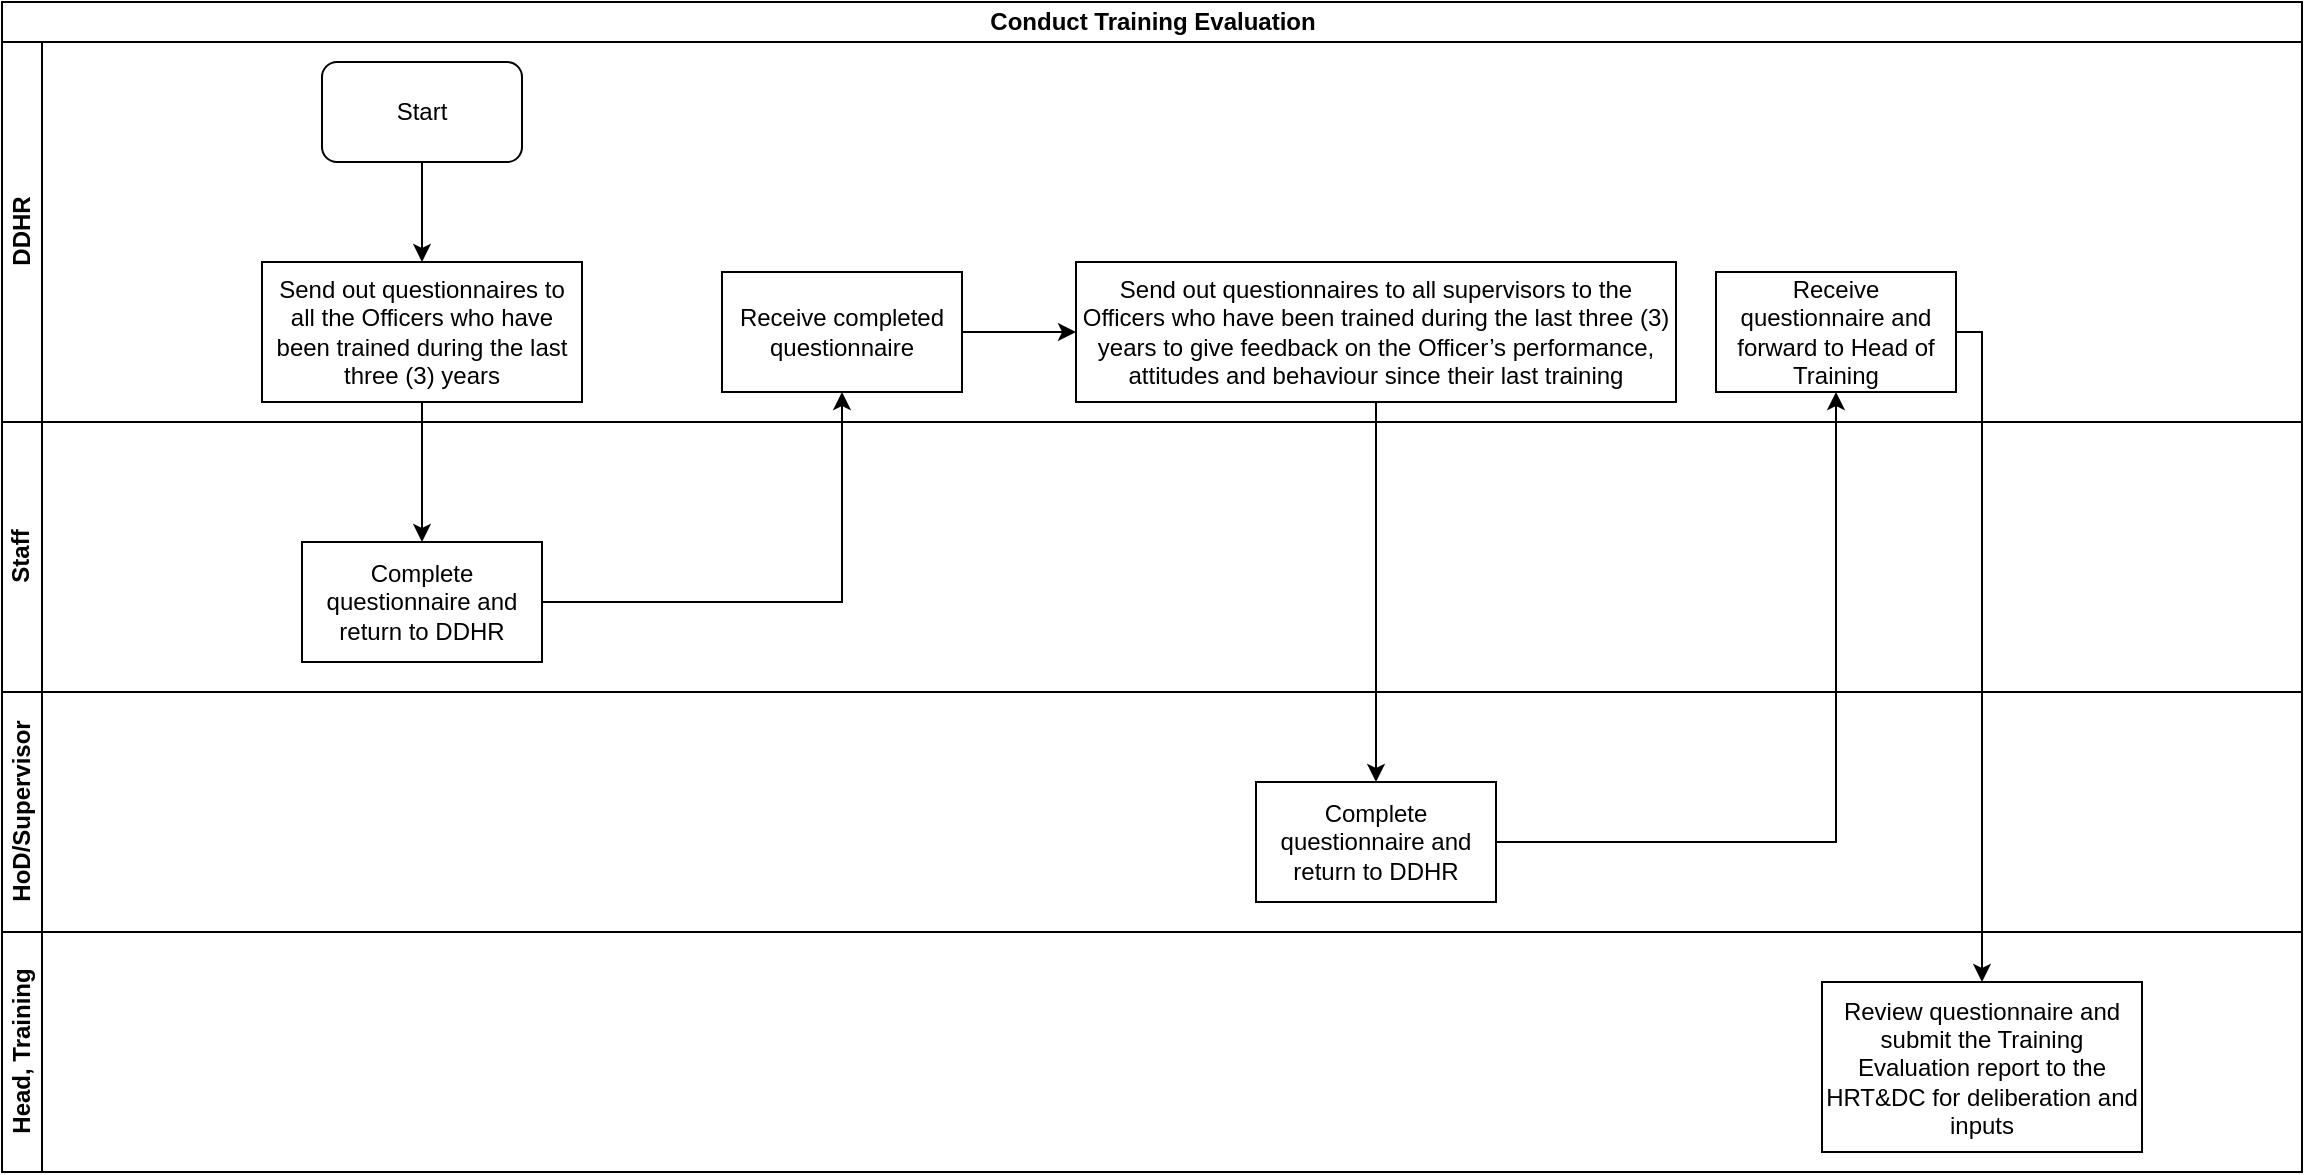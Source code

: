 <mxfile version="13.10.4" type="github">
  <diagram id="C-Z9xWYiqcwN5YgLJnE1" name="Page-1">
    <mxGraphModel dx="1038" dy="547" grid="1" gridSize="10" guides="1" tooltips="1" connect="1" arrows="1" fold="1" page="1" pageScale="1" pageWidth="1169" pageHeight="827" math="0" shadow="0">
      <root>
        <mxCell id="0" />
        <mxCell id="1" parent="0" />
        <mxCell id="J6xqg7GXFHYMLYkUjcn5-1" value="Conduct Training Evaluation" style="swimlane;html=1;childLayout=stackLayout;resizeParent=1;resizeParentMax=0;horizontal=1;startSize=20;horizontalStack=0;" parent="1" vertex="1">
          <mxGeometry x="10" y="10" width="1150" height="585" as="geometry" />
        </mxCell>
        <mxCell id="J6xqg7GXFHYMLYkUjcn5-2" value="DDHR" style="swimlane;html=1;startSize=20;horizontal=0;" parent="J6xqg7GXFHYMLYkUjcn5-1" vertex="1">
          <mxGeometry y="20" width="1150" height="190" as="geometry" />
        </mxCell>
        <mxCell id="9-p3QIqHMCxuxGA2po6K-1" value="Start" style="rounded=1;whiteSpace=wrap;html=1;" vertex="1" parent="J6xqg7GXFHYMLYkUjcn5-2">
          <mxGeometry x="160" y="10" width="100" height="50" as="geometry" />
        </mxCell>
        <mxCell id="9-p3QIqHMCxuxGA2po6K-2" value="Send out questionnaires to all the Officers who have been trained during the last three (3) years" style="rounded=0;whiteSpace=wrap;html=1;" vertex="1" parent="J6xqg7GXFHYMLYkUjcn5-2">
          <mxGeometry x="130" y="110" width="160" height="70" as="geometry" />
        </mxCell>
        <mxCell id="9-p3QIqHMCxuxGA2po6K-4" value="" style="edgeStyle=orthogonalEdgeStyle;rounded=0;orthogonalLoop=1;jettySize=auto;html=1;entryX=0.5;entryY=0;entryDx=0;entryDy=0;" edge="1" parent="J6xqg7GXFHYMLYkUjcn5-2" source="9-p3QIqHMCxuxGA2po6K-1" target="9-p3QIqHMCxuxGA2po6K-2">
          <mxGeometry relative="1" as="geometry">
            <mxPoint x="210" y="135" as="targetPoint" />
          </mxGeometry>
        </mxCell>
        <mxCell id="9-p3QIqHMCxuxGA2po6K-5" value="Send out questionnaires to all supervisors to the Officers who have been trained during the last three (3) years to give feedback on the Officer’s performance, attitudes and behaviour since their last training" style="whiteSpace=wrap;html=1;rounded=0;" vertex="1" parent="J6xqg7GXFHYMLYkUjcn5-2">
          <mxGeometry x="537" y="110" width="300" height="70" as="geometry" />
        </mxCell>
        <mxCell id="9-p3QIqHMCxuxGA2po6K-9" value="Receive completed questionnaire" style="whiteSpace=wrap;html=1;rounded=0;" vertex="1" parent="J6xqg7GXFHYMLYkUjcn5-2">
          <mxGeometry x="360" y="115" width="120" height="60" as="geometry" />
        </mxCell>
        <mxCell id="9-p3QIqHMCxuxGA2po6K-12" value="" style="edgeStyle=orthogonalEdgeStyle;rounded=0;orthogonalLoop=1;jettySize=auto;html=1;" edge="1" parent="J6xqg7GXFHYMLYkUjcn5-2" source="9-p3QIqHMCxuxGA2po6K-9" target="9-p3QIqHMCxuxGA2po6K-5">
          <mxGeometry relative="1" as="geometry">
            <mxPoint x="560" y="145" as="targetPoint" />
          </mxGeometry>
        </mxCell>
        <mxCell id="9-p3QIqHMCxuxGA2po6K-17" value="Receive questionnaire and forward to Head of Training" style="whiteSpace=wrap;html=1;rounded=0;" vertex="1" parent="J6xqg7GXFHYMLYkUjcn5-2">
          <mxGeometry x="857" y="115" width="120" height="60" as="geometry" />
        </mxCell>
        <mxCell id="J6xqg7GXFHYMLYkUjcn5-3" value="Staff" style="swimlane;html=1;startSize=20;horizontal=0;" parent="J6xqg7GXFHYMLYkUjcn5-1" vertex="1">
          <mxGeometry y="210" width="1150" height="135" as="geometry" />
        </mxCell>
        <mxCell id="9-p3QIqHMCxuxGA2po6K-7" value="Complete questionnaire and return to DDHR" style="whiteSpace=wrap;html=1;rounded=0;" vertex="1" parent="J6xqg7GXFHYMLYkUjcn5-3">
          <mxGeometry x="150" y="60" width="120" height="60" as="geometry" />
        </mxCell>
        <mxCell id="J6xqg7GXFHYMLYkUjcn5-4" value="HoD/Supervisor" style="swimlane;html=1;startSize=20;horizontal=0;" parent="J6xqg7GXFHYMLYkUjcn5-1" vertex="1">
          <mxGeometry y="345" width="1150" height="120" as="geometry" />
        </mxCell>
        <mxCell id="9-p3QIqHMCxuxGA2po6K-13" value="Complete questionnaire and return to DDHR" style="whiteSpace=wrap;html=1;rounded=0;" vertex="1" parent="J6xqg7GXFHYMLYkUjcn5-4">
          <mxGeometry x="627" y="45" width="120" height="60" as="geometry" />
        </mxCell>
        <mxCell id="9-p3QIqHMCxuxGA2po6K-8" value="" style="edgeStyle=orthogonalEdgeStyle;rounded=0;orthogonalLoop=1;jettySize=auto;html=1;" edge="1" parent="J6xqg7GXFHYMLYkUjcn5-1" source="9-p3QIqHMCxuxGA2po6K-2" target="9-p3QIqHMCxuxGA2po6K-7">
          <mxGeometry relative="1" as="geometry" />
        </mxCell>
        <mxCell id="9-p3QIqHMCxuxGA2po6K-10" value="" style="edgeStyle=orthogonalEdgeStyle;rounded=0;orthogonalLoop=1;jettySize=auto;html=1;" edge="1" parent="J6xqg7GXFHYMLYkUjcn5-1" source="9-p3QIqHMCxuxGA2po6K-7" target="9-p3QIqHMCxuxGA2po6K-9">
          <mxGeometry relative="1" as="geometry" />
        </mxCell>
        <mxCell id="9-p3QIqHMCxuxGA2po6K-14" value="" style="edgeStyle=orthogonalEdgeStyle;rounded=0;orthogonalLoop=1;jettySize=auto;html=1;" edge="1" parent="J6xqg7GXFHYMLYkUjcn5-1" source="9-p3QIqHMCxuxGA2po6K-5" target="9-p3QIqHMCxuxGA2po6K-13">
          <mxGeometry relative="1" as="geometry" />
        </mxCell>
        <mxCell id="9-p3QIqHMCxuxGA2po6K-15" value="Head, Training" style="swimlane;html=1;startSize=20;horizontal=0;" vertex="1" parent="J6xqg7GXFHYMLYkUjcn5-1">
          <mxGeometry y="465" width="1150" height="120" as="geometry" />
        </mxCell>
        <mxCell id="9-p3QIqHMCxuxGA2po6K-19" value="Review questionnaire and submit the Training Evaluation report to the HRT&amp;amp;DC for deliberation and inputs" style="whiteSpace=wrap;html=1;rounded=0;" vertex="1" parent="9-p3QIqHMCxuxGA2po6K-15">
          <mxGeometry x="910" y="25" width="160" height="85" as="geometry" />
        </mxCell>
        <mxCell id="9-p3QIqHMCxuxGA2po6K-18" value="" style="edgeStyle=orthogonalEdgeStyle;rounded=0;orthogonalLoop=1;jettySize=auto;html=1;" edge="1" parent="J6xqg7GXFHYMLYkUjcn5-1" source="9-p3QIqHMCxuxGA2po6K-13" target="9-p3QIqHMCxuxGA2po6K-17">
          <mxGeometry relative="1" as="geometry" />
        </mxCell>
        <mxCell id="9-p3QIqHMCxuxGA2po6K-20" value="" style="edgeStyle=orthogonalEdgeStyle;rounded=0;orthogonalLoop=1;jettySize=auto;html=1;entryX=0.5;entryY=0;entryDx=0;entryDy=0;" edge="1" parent="J6xqg7GXFHYMLYkUjcn5-1" source="9-p3QIqHMCxuxGA2po6K-17" target="9-p3QIqHMCxuxGA2po6K-19">
          <mxGeometry relative="1" as="geometry">
            <Array as="points">
              <mxPoint x="990" y="165" />
            </Array>
          </mxGeometry>
        </mxCell>
      </root>
    </mxGraphModel>
  </diagram>
</mxfile>

